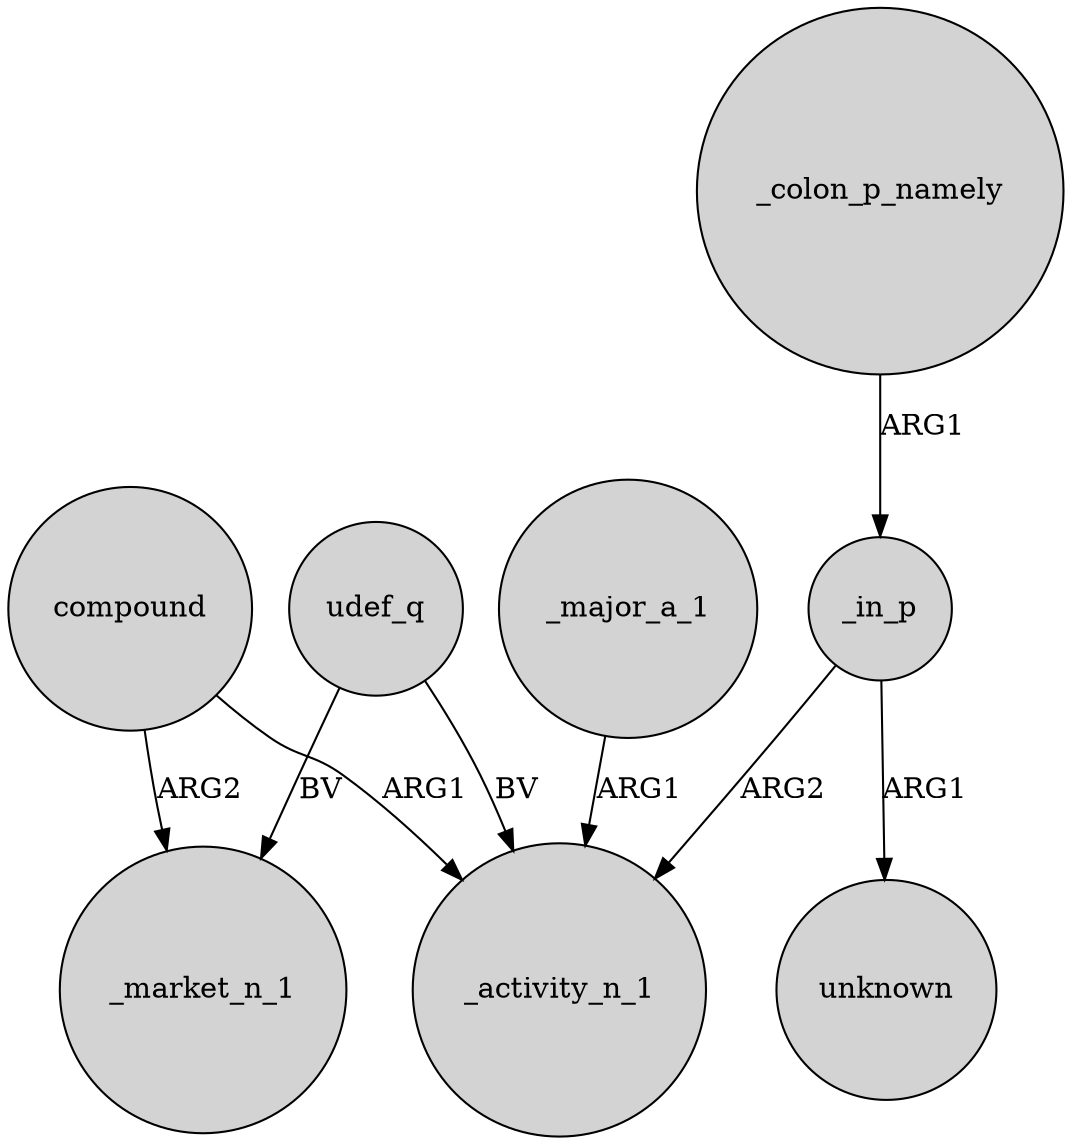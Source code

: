 digraph {
	node [shape=circle style=filled]
	compound -> _market_n_1 [label=ARG2]
	_colon_p_namely -> _in_p [label=ARG1]
	_in_p -> unknown [label=ARG1]
	udef_q -> _market_n_1 [label=BV]
	compound -> _activity_n_1 [label=ARG1]
	udef_q -> _activity_n_1 [label=BV]
	_major_a_1 -> _activity_n_1 [label=ARG1]
	_in_p -> _activity_n_1 [label=ARG2]
}
